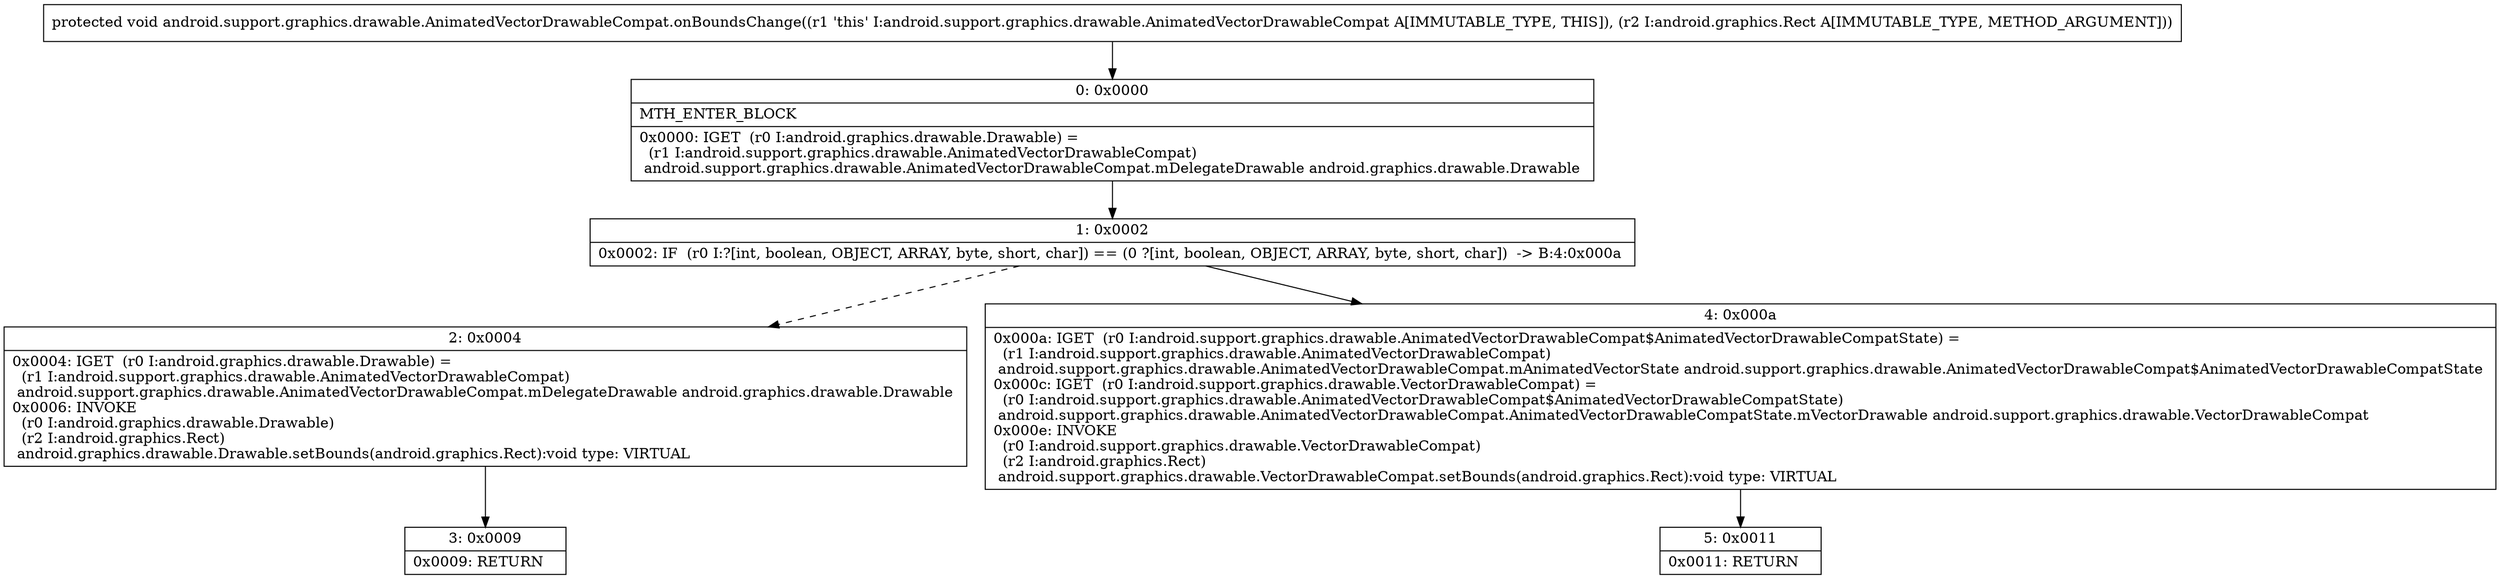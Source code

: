 digraph "CFG forandroid.support.graphics.drawable.AnimatedVectorDrawableCompat.onBoundsChange(Landroid\/graphics\/Rect;)V" {
Node_0 [shape=record,label="{0\:\ 0x0000|MTH_ENTER_BLOCK\l|0x0000: IGET  (r0 I:android.graphics.drawable.Drawable) = \l  (r1 I:android.support.graphics.drawable.AnimatedVectorDrawableCompat)\l android.support.graphics.drawable.AnimatedVectorDrawableCompat.mDelegateDrawable android.graphics.drawable.Drawable \l}"];
Node_1 [shape=record,label="{1\:\ 0x0002|0x0002: IF  (r0 I:?[int, boolean, OBJECT, ARRAY, byte, short, char]) == (0 ?[int, boolean, OBJECT, ARRAY, byte, short, char])  \-\> B:4:0x000a \l}"];
Node_2 [shape=record,label="{2\:\ 0x0004|0x0004: IGET  (r0 I:android.graphics.drawable.Drawable) = \l  (r1 I:android.support.graphics.drawable.AnimatedVectorDrawableCompat)\l android.support.graphics.drawable.AnimatedVectorDrawableCompat.mDelegateDrawable android.graphics.drawable.Drawable \l0x0006: INVOKE  \l  (r0 I:android.graphics.drawable.Drawable)\l  (r2 I:android.graphics.Rect)\l android.graphics.drawable.Drawable.setBounds(android.graphics.Rect):void type: VIRTUAL \l}"];
Node_3 [shape=record,label="{3\:\ 0x0009|0x0009: RETURN   \l}"];
Node_4 [shape=record,label="{4\:\ 0x000a|0x000a: IGET  (r0 I:android.support.graphics.drawable.AnimatedVectorDrawableCompat$AnimatedVectorDrawableCompatState) = \l  (r1 I:android.support.graphics.drawable.AnimatedVectorDrawableCompat)\l android.support.graphics.drawable.AnimatedVectorDrawableCompat.mAnimatedVectorState android.support.graphics.drawable.AnimatedVectorDrawableCompat$AnimatedVectorDrawableCompatState \l0x000c: IGET  (r0 I:android.support.graphics.drawable.VectorDrawableCompat) = \l  (r0 I:android.support.graphics.drawable.AnimatedVectorDrawableCompat$AnimatedVectorDrawableCompatState)\l android.support.graphics.drawable.AnimatedVectorDrawableCompat.AnimatedVectorDrawableCompatState.mVectorDrawable android.support.graphics.drawable.VectorDrawableCompat \l0x000e: INVOKE  \l  (r0 I:android.support.graphics.drawable.VectorDrawableCompat)\l  (r2 I:android.graphics.Rect)\l android.support.graphics.drawable.VectorDrawableCompat.setBounds(android.graphics.Rect):void type: VIRTUAL \l}"];
Node_5 [shape=record,label="{5\:\ 0x0011|0x0011: RETURN   \l}"];
MethodNode[shape=record,label="{protected void android.support.graphics.drawable.AnimatedVectorDrawableCompat.onBoundsChange((r1 'this' I:android.support.graphics.drawable.AnimatedVectorDrawableCompat A[IMMUTABLE_TYPE, THIS]), (r2 I:android.graphics.Rect A[IMMUTABLE_TYPE, METHOD_ARGUMENT])) }"];
MethodNode -> Node_0;
Node_0 -> Node_1;
Node_1 -> Node_2[style=dashed];
Node_1 -> Node_4;
Node_2 -> Node_3;
Node_4 -> Node_5;
}

